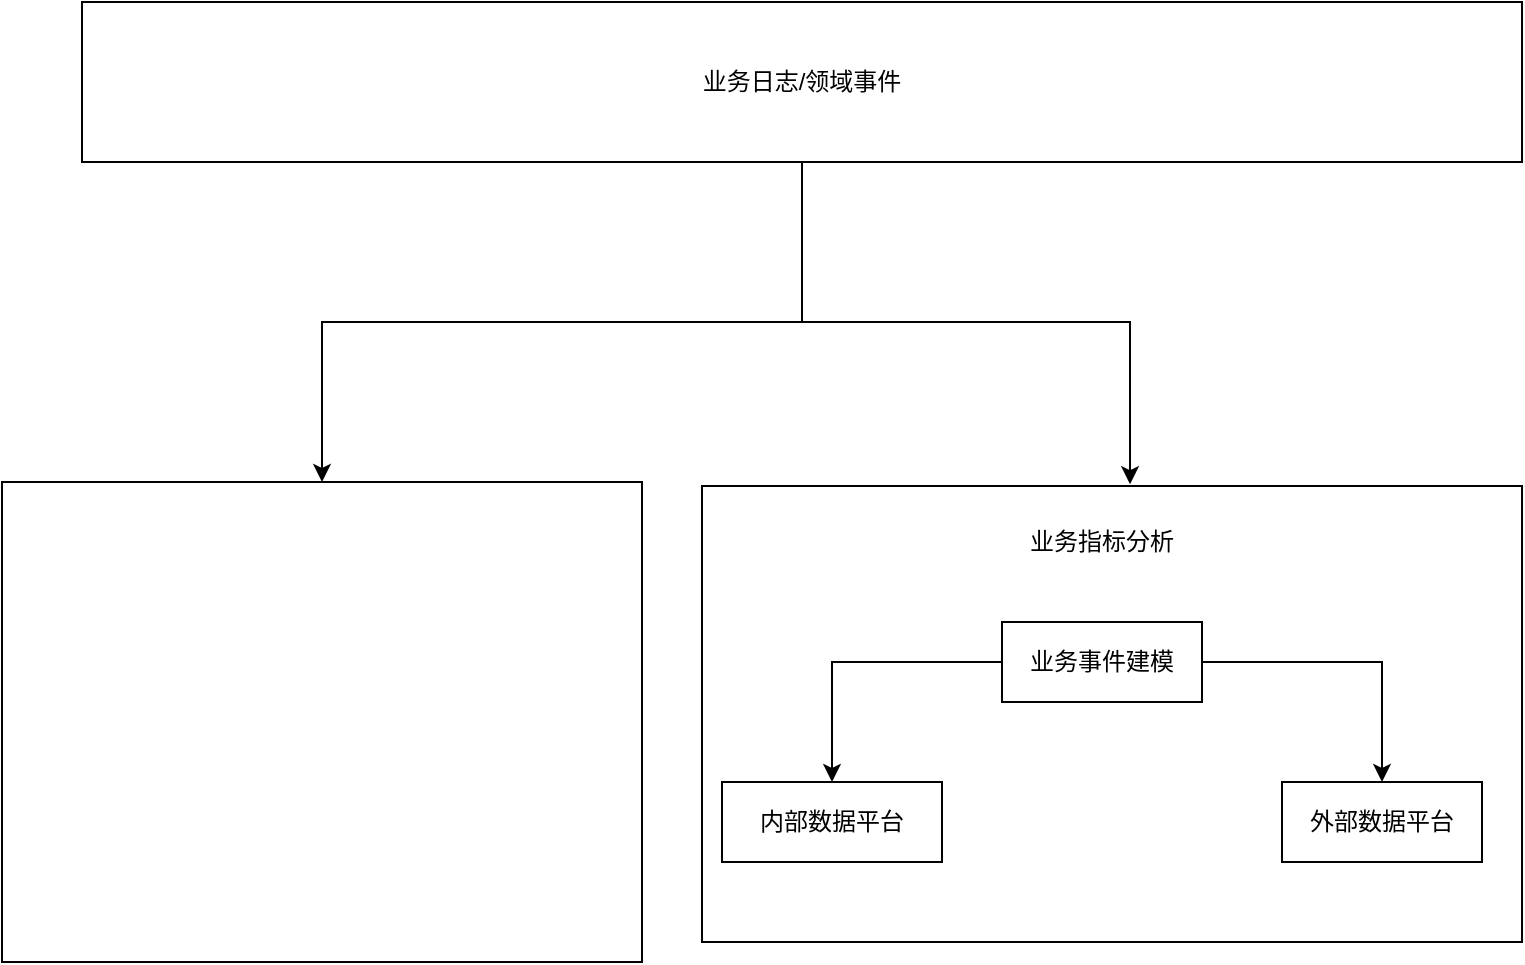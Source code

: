 <mxfile version="12.9.8" type="github" pages="2"><diagram id="9dDPE1p0cSSQaoaO7eKY" name="Page-1"><mxGraphModel dx="1426" dy="722" grid="1" gridSize="10" guides="1" tooltips="1" connect="1" arrows="1" fold="1" page="1" pageScale="1" pageWidth="827" pageHeight="1169" math="0" shadow="0"><root><mxCell id="0"/><mxCell id="1" parent="0"/><mxCell id="1-7OTZRB1oflBRhNjz1b-6" value="" style="rounded=0;whiteSpace=wrap;html=1;" vertex="1" parent="1"><mxGeometry x="390" y="322" width="410" height="228" as="geometry"/></mxCell><mxCell id="1-7OTZRB1oflBRhNjz1b-10" style="edgeStyle=orthogonalEdgeStyle;rounded=0;orthogonalLoop=1;jettySize=auto;html=1;exitX=0.5;exitY=1;exitDx=0;exitDy=0;" edge="1" parent="1" source="1-7OTZRB1oflBRhNjz1b-1" target="1-7OTZRB1oflBRhNjz1b-2"><mxGeometry relative="1" as="geometry"/></mxCell><mxCell id="1-7OTZRB1oflBRhNjz1b-11" style="edgeStyle=orthogonalEdgeStyle;rounded=0;orthogonalLoop=1;jettySize=auto;html=1;entryX=0.522;entryY=-0.004;entryDx=0;entryDy=0;entryPerimeter=0;" edge="1" parent="1" source="1-7OTZRB1oflBRhNjz1b-1" target="1-7OTZRB1oflBRhNjz1b-6"><mxGeometry relative="1" as="geometry"><mxPoint x="530" y="322" as="targetPoint"/><Array as="points"><mxPoint x="440" y="240"/><mxPoint x="604" y="240"/></Array></mxGeometry></mxCell><mxCell id="1-7OTZRB1oflBRhNjz1b-1" value="业务日志/领域事件" style="rounded=0;whiteSpace=wrap;html=1;" vertex="1" parent="1"><mxGeometry x="80" y="80" width="720" height="80" as="geometry"/></mxCell><mxCell id="1-7OTZRB1oflBRhNjz1b-2" value="" style="rounded=0;whiteSpace=wrap;html=1;" vertex="1" parent="1"><mxGeometry x="40" y="320" width="320" height="240" as="geometry"/></mxCell><mxCell id="1-7OTZRB1oflBRhNjz1b-8" style="edgeStyle=orthogonalEdgeStyle;rounded=0;orthogonalLoop=1;jettySize=auto;html=1;entryX=0.5;entryY=0;entryDx=0;entryDy=0;" edge="1" parent="1" source="1-7OTZRB1oflBRhNjz1b-3" target="1-7OTZRB1oflBRhNjz1b-4"><mxGeometry relative="1" as="geometry"/></mxCell><mxCell id="1-7OTZRB1oflBRhNjz1b-9" style="edgeStyle=orthogonalEdgeStyle;rounded=0;orthogonalLoop=1;jettySize=auto;html=1;" edge="1" parent="1" source="1-7OTZRB1oflBRhNjz1b-3" target="1-7OTZRB1oflBRhNjz1b-5"><mxGeometry relative="1" as="geometry"/></mxCell><mxCell id="1-7OTZRB1oflBRhNjz1b-3" value="业务事件建模" style="rounded=0;whiteSpace=wrap;html=1;" vertex="1" parent="1"><mxGeometry x="540" y="390" width="100" height="40" as="geometry"/></mxCell><mxCell id="1-7OTZRB1oflBRhNjz1b-4" value="内部数据平台" style="rounded=0;whiteSpace=wrap;html=1;" vertex="1" parent="1"><mxGeometry x="400" y="470" width="110" height="40" as="geometry"/></mxCell><mxCell id="1-7OTZRB1oflBRhNjz1b-5" value="外部数据平台" style="rounded=0;whiteSpace=wrap;html=1;" vertex="1" parent="1"><mxGeometry x="680" y="470" width="100" height="40" as="geometry"/></mxCell><mxCell id="1-7OTZRB1oflBRhNjz1b-7" value="业务指标分析" style="text;html=1;strokeColor=none;fillColor=none;align=center;verticalAlign=middle;whiteSpace=wrap;rounded=0;" vertex="1" parent="1"><mxGeometry x="490" y="340" width="200" height="20" as="geometry"/></mxCell></root></mxGraphModel></diagram><diagram id="Xpg23rGpAm0KCxpJmspn" name="Page-2"><mxGraphModel dx="1426" dy="722" grid="1" gridSize="10" guides="1" tooltips="1" connect="1" arrows="1" fold="1" page="1" pageScale="1" pageWidth="827" pageHeight="1169" math="0" shadow="0"><root><mxCell id="wgoxY_i34wwgQ-cqMMrb-0"/><mxCell id="wgoxY_i34wwgQ-cqMMrb-1" parent="wgoxY_i34wwgQ-cqMMrb-0"/><mxCell id="wgoxY_i34wwgQ-cqMMrb-7" value="" style="rounded=0;whiteSpace=wrap;html=1;" vertex="1" parent="wgoxY_i34wwgQ-cqMMrb-1"><mxGeometry x="40" y="160" width="160" height="330" as="geometry"/></mxCell><mxCell id="wgoxY_i34wwgQ-cqMMrb-2" value="业务日志" style="rounded=0;whiteSpace=wrap;html=1;" vertex="1" parent="wgoxY_i34wwgQ-cqMMrb-1"><mxGeometry x="60" y="260" width="120" height="40" as="geometry"/></mxCell><mxCell id="wgoxY_i34wwgQ-cqMMrb-3" value="领域事件" style="rounded=0;whiteSpace=wrap;html=1;" vertex="1" parent="wgoxY_i34wwgQ-cqMMrb-1"><mxGeometry x="60" y="320" width="120" height="40" as="geometry"/></mxCell><mxCell id="wgoxY_i34wwgQ-cqMMrb-4" value="系统指标" style="rounded=0;whiteSpace=wrap;html=1;" vertex="1" parent="wgoxY_i34wwgQ-cqMMrb-1"><mxGeometry x="60" y="380" width="120" height="40" as="geometry"/></mxCell><mxCell id="wgoxY_i34wwgQ-cqMMrb-5" value="业务数据" style="rounded=0;whiteSpace=wrap;html=1;" vertex="1" parent="wgoxY_i34wwgQ-cqMMrb-1"><mxGeometry x="60" y="440" width="120" height="40" as="geometry"/></mxCell><mxCell id="wgoxY_i34wwgQ-cqMMrb-6" value="前端交互" style="rounded=0;whiteSpace=wrap;html=1;" vertex="1" parent="wgoxY_i34wwgQ-cqMMrb-1"><mxGeometry x="60" y="200" width="120" height="40" as="geometry"/></mxCell><mxCell id="wgoxY_i34wwgQ-cqMMrb-8" value="" style="rounded=0;whiteSpace=wrap;html=1;" vertex="1" parent="wgoxY_i34wwgQ-cqMMrb-1"><mxGeometry x="280" y="160" width="160" height="330" as="geometry"/></mxCell><mxCell id="wgoxY_i34wwgQ-cqMMrb-9" value="数据采集" style="text;html=1;strokeColor=none;fillColor=none;align=center;verticalAlign=middle;whiteSpace=wrap;rounded=0;" vertex="1" parent="wgoxY_i34wwgQ-cqMMrb-1"><mxGeometry x="90" y="160" width="60" height="20" as="geometry"/></mxCell><mxCell id="wgoxY_i34wwgQ-cqMMrb-10" value="数据" style="text;html=1;strokeColor=none;fillColor=none;align=center;verticalAlign=middle;whiteSpace=wrap;rounded=0;" vertex="1" parent="wgoxY_i34wwgQ-cqMMrb-1"><mxGeometry x="340" y="160" width="40" height="20" as="geometry"/></mxCell></root></mxGraphModel></diagram></mxfile>